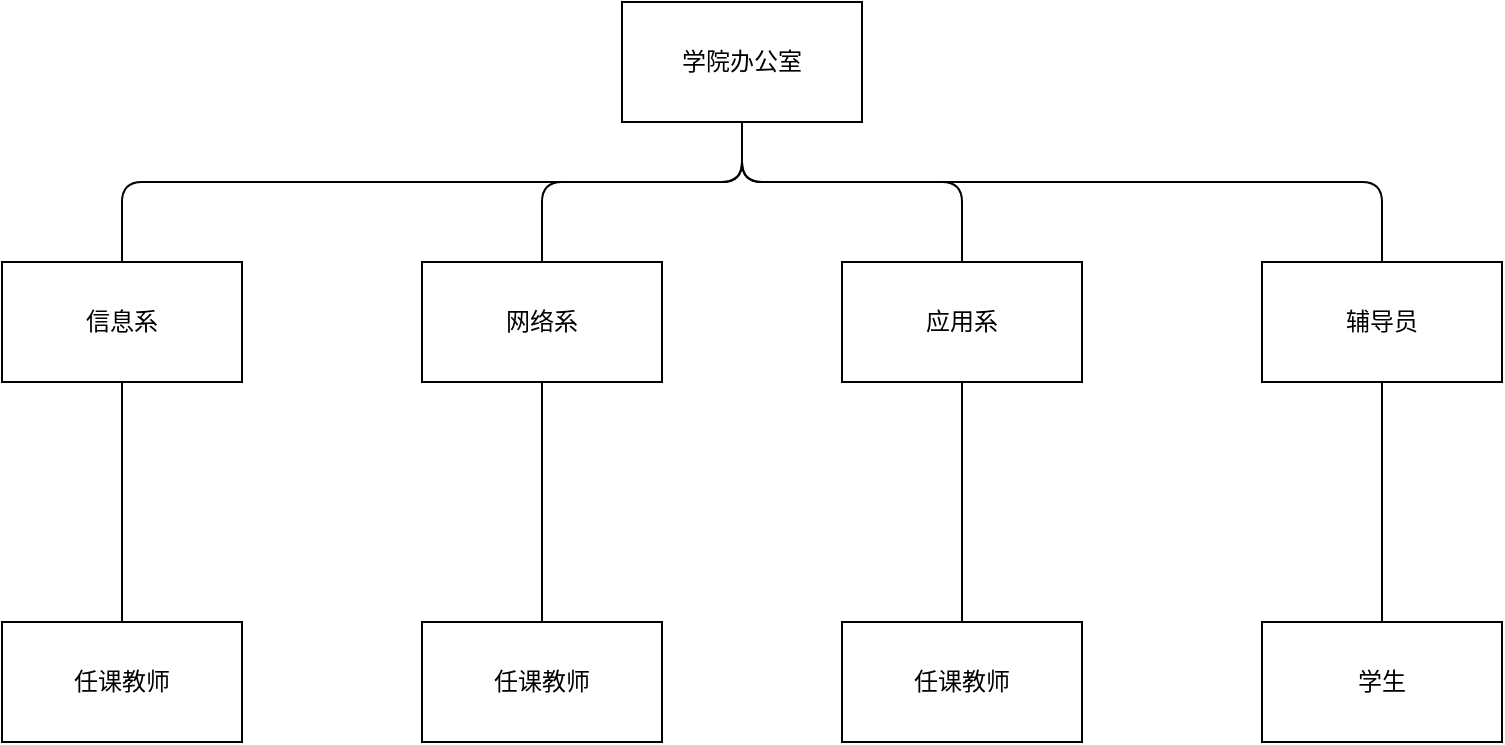 <mxfile version="10.6.5" type="github"><diagram id="DSSHO7PbCk37pydaOD9s" name="第 1 页"><mxGraphModel dx="988" dy="544" grid="1" gridSize="10" guides="1" tooltips="1" connect="1" arrows="1" fold="1" page="1" pageScale="1" pageWidth="827" pageHeight="1169" math="0" shadow="0"><root><mxCell id="0"/><mxCell id="1" parent="0"/><mxCell id="k4CVX-7H7wGkPiAR1uBG-3" value="学院办公室" style="rounded=0;whiteSpace=wrap;html=1;" vertex="1" parent="1"><mxGeometry x="350" y="40" width="120" height="60" as="geometry"/></mxCell><mxCell id="k4CVX-7H7wGkPiAR1uBG-4" value="信息系" style="rounded=0;whiteSpace=wrap;html=1;" vertex="1" parent="1"><mxGeometry x="40" y="170" width="120" height="60" as="geometry"/></mxCell><mxCell id="k4CVX-7H7wGkPiAR1uBG-5" value="网络系" style="rounded=0;whiteSpace=wrap;html=1;" vertex="1" parent="1"><mxGeometry x="250" y="170" width="120" height="60" as="geometry"/></mxCell><mxCell id="k4CVX-7H7wGkPiAR1uBG-6" value="应用系" style="rounded=0;whiteSpace=wrap;html=1;" vertex="1" parent="1"><mxGeometry x="460" y="170" width="120" height="60" as="geometry"/></mxCell><mxCell id="k4CVX-7H7wGkPiAR1uBG-7" value="辅导员" style="rounded=0;whiteSpace=wrap;html=1;" vertex="1" parent="1"><mxGeometry x="670" y="170" width="120" height="60" as="geometry"/></mxCell><mxCell id="k4CVX-7H7wGkPiAR1uBG-8" value="任课教师" style="rounded=0;whiteSpace=wrap;html=1;" vertex="1" parent="1"><mxGeometry x="40" y="350" width="120" height="60" as="geometry"/></mxCell><mxCell id="k4CVX-7H7wGkPiAR1uBG-9" value="任课教师" style="rounded=0;whiteSpace=wrap;html=1;" vertex="1" parent="1"><mxGeometry x="250" y="350" width="120" height="60" as="geometry"/></mxCell><mxCell id="k4CVX-7H7wGkPiAR1uBG-10" value="任课教师" style="rounded=0;whiteSpace=wrap;html=1;" vertex="1" parent="1"><mxGeometry x="460" y="350" width="120" height="60" as="geometry"/></mxCell><mxCell id="k4CVX-7H7wGkPiAR1uBG-11" value="学生" style="rounded=0;whiteSpace=wrap;html=1;" vertex="1" parent="1"><mxGeometry x="670" y="350" width="120" height="60" as="geometry"/></mxCell><mxCell id="k4CVX-7H7wGkPiAR1uBG-12" value="" style="endArrow=none;html=1;exitX=0.5;exitY=0;exitDx=0;exitDy=0;" edge="1" parent="1" source="k4CVX-7H7wGkPiAR1uBG-4"><mxGeometry width="50" height="50" relative="1" as="geometry"><mxPoint x="100" y="167" as="sourcePoint"/><mxPoint x="410" y="100" as="targetPoint"/><Array as="points"><mxPoint x="100" y="130"/><mxPoint x="410" y="130"/></Array></mxGeometry></mxCell><mxCell id="k4CVX-7H7wGkPiAR1uBG-14" value="" style="endArrow=none;html=1;entryX=0.5;entryY=1;entryDx=0;entryDy=0;exitX=0.5;exitY=0;exitDx=0;exitDy=0;" edge="1" parent="1" source="k4CVX-7H7wGkPiAR1uBG-5" target="k4CVX-7H7wGkPiAR1uBG-3"><mxGeometry width="50" height="50" relative="1" as="geometry"><mxPoint x="410" y="510" as="sourcePoint"/><mxPoint x="460" y="460" as="targetPoint"/><Array as="points"><mxPoint x="310" y="130"/><mxPoint x="410" y="130"/></Array></mxGeometry></mxCell><mxCell id="k4CVX-7H7wGkPiAR1uBG-15" value="" style="endArrow=none;html=1;exitX=0.5;exitY=0;exitDx=0;exitDy=0;" edge="1" parent="1" source="k4CVX-7H7wGkPiAR1uBG-7"><mxGeometry width="50" height="50" relative="1" as="geometry"><mxPoint x="540" y="150" as="sourcePoint"/><mxPoint x="410" y="100" as="targetPoint"/><Array as="points"><mxPoint x="730" y="130"/><mxPoint x="410" y="130"/></Array></mxGeometry></mxCell><mxCell id="k4CVX-7H7wGkPiAR1uBG-16" value="" style="endArrow=none;html=1;exitX=0.5;exitY=0;exitDx=0;exitDy=0;" edge="1" parent="1" source="k4CVX-7H7wGkPiAR1uBG-6"><mxGeometry width="50" height="50" relative="1" as="geometry"><mxPoint x="410" y="210" as="sourcePoint"/><mxPoint x="410" y="100" as="targetPoint"/><Array as="points"><mxPoint x="520" y="130"/><mxPoint x="410" y="130"/></Array></mxGeometry></mxCell><mxCell id="k4CVX-7H7wGkPiAR1uBG-17" value="" style="endArrow=none;html=1;entryX=0.5;entryY=1;entryDx=0;entryDy=0;" edge="1" parent="1" source="k4CVX-7H7wGkPiAR1uBG-8" target="k4CVX-7H7wGkPiAR1uBG-4"><mxGeometry width="50" height="50" relative="1" as="geometry"><mxPoint x="100" y="280" as="sourcePoint"/><mxPoint x="150" y="230" as="targetPoint"/></mxGeometry></mxCell><mxCell id="k4CVX-7H7wGkPiAR1uBG-18" value="" style="endArrow=none;html=1;entryX=0.5;entryY=1;entryDx=0;entryDy=0;" edge="1" parent="1" source="k4CVX-7H7wGkPiAR1uBG-9" target="k4CVX-7H7wGkPiAR1uBG-5"><mxGeometry width="50" height="50" relative="1" as="geometry"><mxPoint x="280" y="310" as="sourcePoint"/><mxPoint x="330" y="260" as="targetPoint"/></mxGeometry></mxCell><mxCell id="k4CVX-7H7wGkPiAR1uBG-19" value="" style="endArrow=none;html=1;entryX=0.5;entryY=1;entryDx=0;entryDy=0;" edge="1" parent="1" source="k4CVX-7H7wGkPiAR1uBG-10" target="k4CVX-7H7wGkPiAR1uBG-6"><mxGeometry width="50" height="50" relative="1" as="geometry"><mxPoint x="480" y="310" as="sourcePoint"/><mxPoint x="530" y="260" as="targetPoint"/></mxGeometry></mxCell><mxCell id="k4CVX-7H7wGkPiAR1uBG-20" value="" style="endArrow=none;html=1;entryX=0.5;entryY=1;entryDx=0;entryDy=0;exitX=0.5;exitY=0;exitDx=0;exitDy=0;" edge="1" parent="1" source="k4CVX-7H7wGkPiAR1uBG-11" target="k4CVX-7H7wGkPiAR1uBG-7"><mxGeometry width="50" height="50" relative="1" as="geometry"><mxPoint x="620" y="320" as="sourcePoint"/><mxPoint x="670" y="270" as="targetPoint"/></mxGeometry></mxCell></root></mxGraphModel></diagram></mxfile>